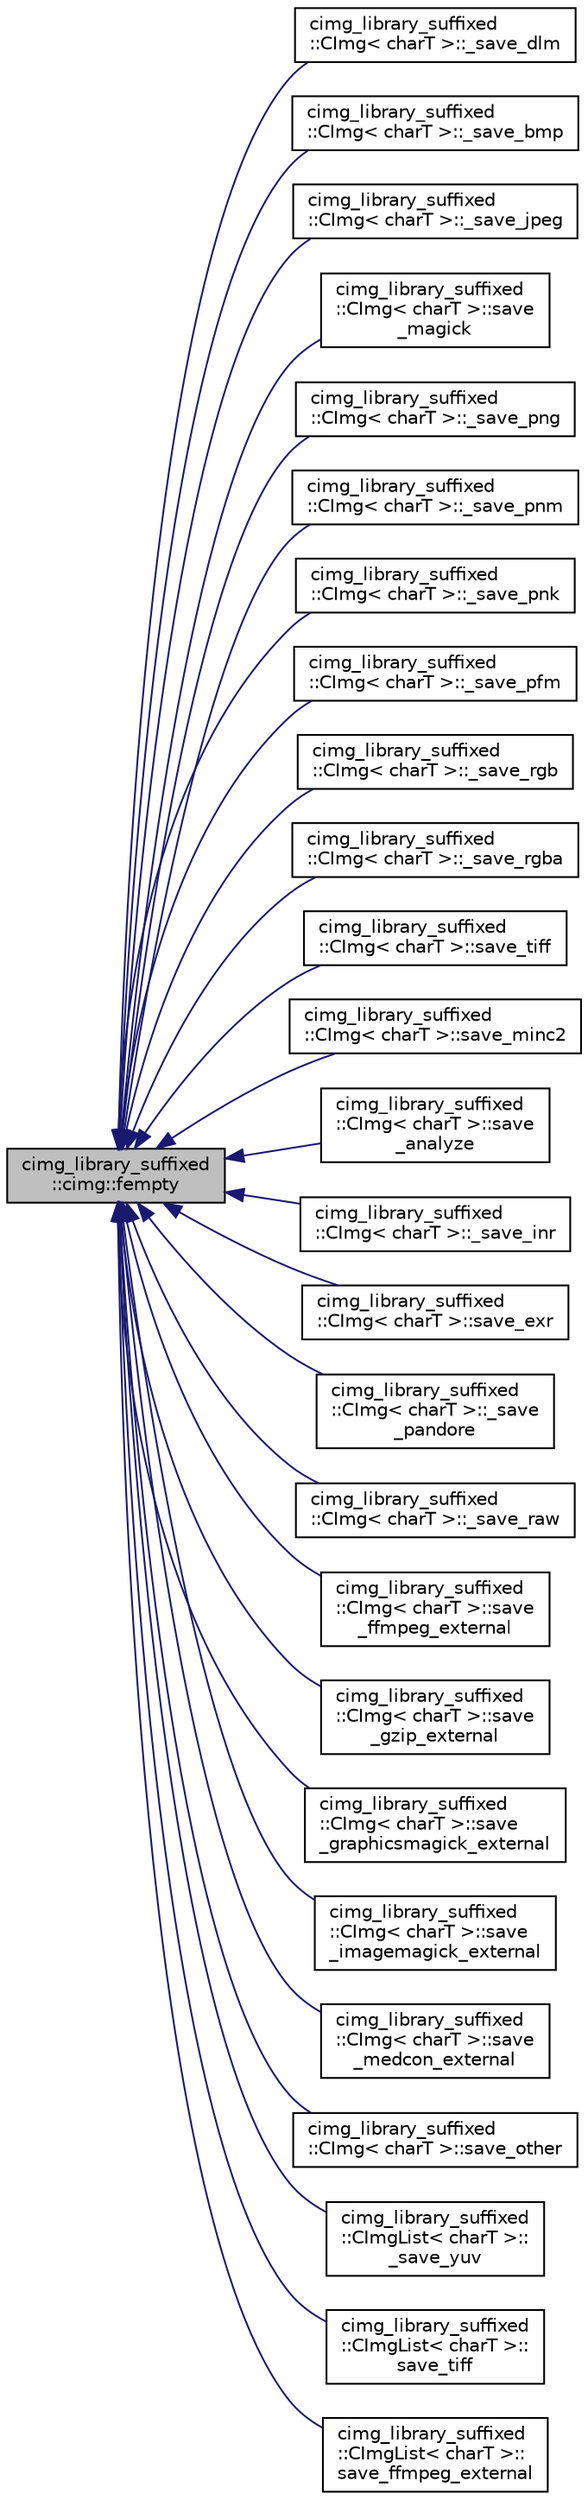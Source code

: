 digraph "cimg_library_suffixed::cimg::fempty"
{
  edge [fontname="Helvetica",fontsize="10",labelfontname="Helvetica",labelfontsize="10"];
  node [fontname="Helvetica",fontsize="10",shape=record];
  rankdir="LR";
  Node1436 [label="cimg_library_suffixed\l::cimg::fempty",height=0.2,width=0.4,color="black", fillcolor="grey75", style="filled", fontcolor="black"];
  Node1436 -> Node1437 [dir="back",color="midnightblue",fontsize="10",style="solid",fontname="Helvetica"];
  Node1437 [label="cimg_library_suffixed\l::CImg\< charT \>::_save_dlm",height=0.2,width=0.4,color="black", fillcolor="white", style="filled",URL="$structcimg__library__suffixed_1_1_c_img.html#a78929d9b9d2af829f3e3fc576e99b61d"];
  Node1436 -> Node1438 [dir="back",color="midnightblue",fontsize="10",style="solid",fontname="Helvetica"];
  Node1438 [label="cimg_library_suffixed\l::CImg\< charT \>::_save_bmp",height=0.2,width=0.4,color="black", fillcolor="white", style="filled",URL="$structcimg__library__suffixed_1_1_c_img.html#ae9faefb948746c5d646fe5c80f28c4fc"];
  Node1436 -> Node1439 [dir="back",color="midnightblue",fontsize="10",style="solid",fontname="Helvetica"];
  Node1439 [label="cimg_library_suffixed\l::CImg\< charT \>::_save_jpeg",height=0.2,width=0.4,color="black", fillcolor="white", style="filled",URL="$structcimg__library__suffixed_1_1_c_img.html#aa41e292505817af60a4896ed19302304"];
  Node1436 -> Node1440 [dir="back",color="midnightblue",fontsize="10",style="solid",fontname="Helvetica"];
  Node1440 [label="cimg_library_suffixed\l::CImg\< charT \>::save\l_magick",height=0.2,width=0.4,color="black", fillcolor="white", style="filled",URL="$structcimg__library__suffixed_1_1_c_img.html#a6beb63196c9a26f6894e4654f771c1e5",tooltip="Save image, using built-in ImageMagick++ library. "];
  Node1436 -> Node1441 [dir="back",color="midnightblue",fontsize="10",style="solid",fontname="Helvetica"];
  Node1441 [label="cimg_library_suffixed\l::CImg\< charT \>::_save_png",height=0.2,width=0.4,color="black", fillcolor="white", style="filled",URL="$structcimg__library__suffixed_1_1_c_img.html#aab5e304310373159e357250314e99da6"];
  Node1436 -> Node1442 [dir="back",color="midnightblue",fontsize="10",style="solid",fontname="Helvetica"];
  Node1442 [label="cimg_library_suffixed\l::CImg\< charT \>::_save_pnm",height=0.2,width=0.4,color="black", fillcolor="white", style="filled",URL="$structcimg__library__suffixed_1_1_c_img.html#a3b62455c9523881fa64a47d8362c3d80"];
  Node1436 -> Node1443 [dir="back",color="midnightblue",fontsize="10",style="solid",fontname="Helvetica"];
  Node1443 [label="cimg_library_suffixed\l::CImg\< charT \>::_save_pnk",height=0.2,width=0.4,color="black", fillcolor="white", style="filled",URL="$structcimg__library__suffixed_1_1_c_img.html#a4bcf33abcee45165d20d9530f6c85242"];
  Node1436 -> Node1444 [dir="back",color="midnightblue",fontsize="10",style="solid",fontname="Helvetica"];
  Node1444 [label="cimg_library_suffixed\l::CImg\< charT \>::_save_pfm",height=0.2,width=0.4,color="black", fillcolor="white", style="filled",URL="$structcimg__library__suffixed_1_1_c_img.html#a65be74d7d22bb71e708b3beb8e9cae49"];
  Node1436 -> Node1445 [dir="back",color="midnightblue",fontsize="10",style="solid",fontname="Helvetica"];
  Node1445 [label="cimg_library_suffixed\l::CImg\< charT \>::_save_rgb",height=0.2,width=0.4,color="black", fillcolor="white", style="filled",URL="$structcimg__library__suffixed_1_1_c_img.html#a06c5e27c1dde885a96cfdad05835644e"];
  Node1436 -> Node1446 [dir="back",color="midnightblue",fontsize="10",style="solid",fontname="Helvetica"];
  Node1446 [label="cimg_library_suffixed\l::CImg\< charT \>::_save_rgba",height=0.2,width=0.4,color="black", fillcolor="white", style="filled",URL="$structcimg__library__suffixed_1_1_c_img.html#a974a21a1c7242ff9b08e4590701d920d"];
  Node1436 -> Node1447 [dir="back",color="midnightblue",fontsize="10",style="solid",fontname="Helvetica"];
  Node1447 [label="cimg_library_suffixed\l::CImg\< charT \>::save_tiff",height=0.2,width=0.4,color="black", fillcolor="white", style="filled",URL="$structcimg__library__suffixed_1_1_c_img.html#a87e93148404e8d79b7b5218e58eabf3c",tooltip="Save image as a TIFF file. "];
  Node1436 -> Node1448 [dir="back",color="midnightblue",fontsize="10",style="solid",fontname="Helvetica"];
  Node1448 [label="cimg_library_suffixed\l::CImg\< charT \>::save_minc2",height=0.2,width=0.4,color="black", fillcolor="white", style="filled",URL="$structcimg__library__suffixed_1_1_c_img.html#ab3b2aa455cd56ce20a03cb0b68ca68fc",tooltip="Save image as a MINC2 file. "];
  Node1436 -> Node1449 [dir="back",color="midnightblue",fontsize="10",style="solid",fontname="Helvetica"];
  Node1449 [label="cimg_library_suffixed\l::CImg\< charT \>::save\l_analyze",height=0.2,width=0.4,color="black", fillcolor="white", style="filled",URL="$structcimg__library__suffixed_1_1_c_img.html#a09711118d3b31870942e99adbefffed1",tooltip="Save image as an ANALYZE7.5 or NIFTI file. "];
  Node1436 -> Node1450 [dir="back",color="midnightblue",fontsize="10",style="solid",fontname="Helvetica"];
  Node1450 [label="cimg_library_suffixed\l::CImg\< charT \>::_save_inr",height=0.2,width=0.4,color="black", fillcolor="white", style="filled",URL="$structcimg__library__suffixed_1_1_c_img.html#aa29c8a2179f282535660800f9b9192e0"];
  Node1436 -> Node1451 [dir="back",color="midnightblue",fontsize="10",style="solid",fontname="Helvetica"];
  Node1451 [label="cimg_library_suffixed\l::CImg\< charT \>::save_exr",height=0.2,width=0.4,color="black", fillcolor="white", style="filled",URL="$structcimg__library__suffixed_1_1_c_img.html#ad5fb082bca9bcc268e8f77019788ae51",tooltip="Save image as an OpenEXR file. "];
  Node1436 -> Node1452 [dir="back",color="midnightblue",fontsize="10",style="solid",fontname="Helvetica"];
  Node1452 [label="cimg_library_suffixed\l::CImg\< charT \>::_save\l_pandore",height=0.2,width=0.4,color="black", fillcolor="white", style="filled",URL="$structcimg__library__suffixed_1_1_c_img.html#a01931f2bad5c72da454d990ebcf55f94"];
  Node1436 -> Node1453 [dir="back",color="midnightblue",fontsize="10",style="solid",fontname="Helvetica"];
  Node1453 [label="cimg_library_suffixed\l::CImg\< charT \>::_save_raw",height=0.2,width=0.4,color="black", fillcolor="white", style="filled",URL="$structcimg__library__suffixed_1_1_c_img.html#a069feb3e722bb4a1f52ea72c1c86ca97"];
  Node1436 -> Node1454 [dir="back",color="midnightblue",fontsize="10",style="solid",fontname="Helvetica"];
  Node1454 [label="cimg_library_suffixed\l::CImg\< charT \>::save\l_ffmpeg_external",height=0.2,width=0.4,color="black", fillcolor="white", style="filled",URL="$structcimg__library__suffixed_1_1_c_img.html#a3a8132f303e3295e0219ea4518c6ef20",tooltip="Save volumetric image as a video, using ffmpeg external binary. "];
  Node1436 -> Node1455 [dir="back",color="midnightblue",fontsize="10",style="solid",fontname="Helvetica"];
  Node1455 [label="cimg_library_suffixed\l::CImg\< charT \>::save\l_gzip_external",height=0.2,width=0.4,color="black", fillcolor="white", style="filled",URL="$structcimg__library__suffixed_1_1_c_img.html#a53983bb4f1ebe2a817b68029b8c04cb1",tooltip="Save image using gzip external binary. "];
  Node1436 -> Node1456 [dir="back",color="midnightblue",fontsize="10",style="solid",fontname="Helvetica"];
  Node1456 [label="cimg_library_suffixed\l::CImg\< charT \>::save\l_graphicsmagick_external",height=0.2,width=0.4,color="black", fillcolor="white", style="filled",URL="$structcimg__library__suffixed_1_1_c_img.html#a44f125968c20e8c7d833bf7d75c32db6",tooltip="Save image using GraphicsMagick&#39;s external binary. "];
  Node1436 -> Node1457 [dir="back",color="midnightblue",fontsize="10",style="solid",fontname="Helvetica"];
  Node1457 [label="cimg_library_suffixed\l::CImg\< charT \>::save\l_imagemagick_external",height=0.2,width=0.4,color="black", fillcolor="white", style="filled",URL="$structcimg__library__suffixed_1_1_c_img.html#afbf8db949f62c8bd3f2f73ba3d9c1420",tooltip="Save image using ImageMagick&#39;s external binary. "];
  Node1436 -> Node1458 [dir="back",color="midnightblue",fontsize="10",style="solid",fontname="Helvetica"];
  Node1458 [label="cimg_library_suffixed\l::CImg\< charT \>::save\l_medcon_external",height=0.2,width=0.4,color="black", fillcolor="white", style="filled",URL="$structcimg__library__suffixed_1_1_c_img.html#a30d02c3d77fc43c8b5845e92268cdab5",tooltip="Save image as a Dicom file. "];
  Node1436 -> Node1459 [dir="back",color="midnightblue",fontsize="10",style="solid",fontname="Helvetica"];
  Node1459 [label="cimg_library_suffixed\l::CImg\< charT \>::save_other",height=0.2,width=0.4,color="black", fillcolor="white", style="filled",URL="$structcimg__library__suffixed_1_1_c_img.html#a6b77dc615829820ba0675409feaef3d8"];
  Node1436 -> Node1460 [dir="back",color="midnightblue",fontsize="10",style="solid",fontname="Helvetica"];
  Node1460 [label="cimg_library_suffixed\l::CImgList\< charT \>::\l_save_yuv",height=0.2,width=0.4,color="black", fillcolor="white", style="filled",URL="$structcimg__library__suffixed_1_1_c_img_list.html#afa25415a30608d507bc22bd6b85b5c1e"];
  Node1436 -> Node1461 [dir="back",color="midnightblue",fontsize="10",style="solid",fontname="Helvetica"];
  Node1461 [label="cimg_library_suffixed\l::CImgList\< charT \>::\lsave_tiff",height=0.2,width=0.4,color="black", fillcolor="white", style="filled",URL="$structcimg__library__suffixed_1_1_c_img_list.html#a62700a17bb0af63522c732b9d1a15325",tooltip="Save list as a TIFF file. "];
  Node1436 -> Node1462 [dir="back",color="midnightblue",fontsize="10",style="solid",fontname="Helvetica"];
  Node1462 [label="cimg_library_suffixed\l::CImgList\< charT \>::\lsave_ffmpeg_external",height=0.2,width=0.4,color="black", fillcolor="white", style="filled",URL="$structcimg__library__suffixed_1_1_c_img_list.html#af09a45345581747984f4df0607418f2c",tooltip="Save image sequence, using the external tool &#39;ffmpeg&#39;. "];
}
